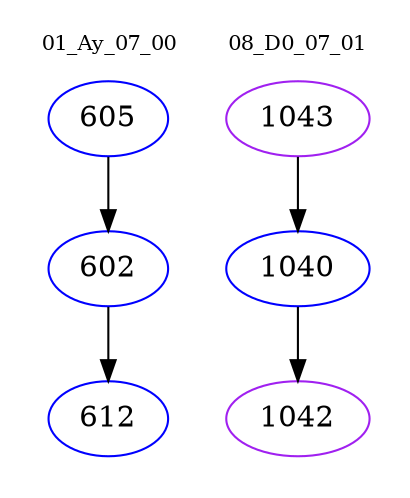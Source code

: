 digraph{
subgraph cluster_0 {
color = white
label = "01_Ay_07_00";
fontsize=10;
T0_605 [label="605", color="blue"]
T0_605 -> T0_602 [color="black"]
T0_602 [label="602", color="blue"]
T0_602 -> T0_612 [color="black"]
T0_612 [label="612", color="blue"]
}
subgraph cluster_1 {
color = white
label = "08_D0_07_01";
fontsize=10;
T1_1043 [label="1043", color="purple"]
T1_1043 -> T1_1040 [color="black"]
T1_1040 [label="1040", color="blue"]
T1_1040 -> T1_1042 [color="black"]
T1_1042 [label="1042", color="purple"]
}
}
